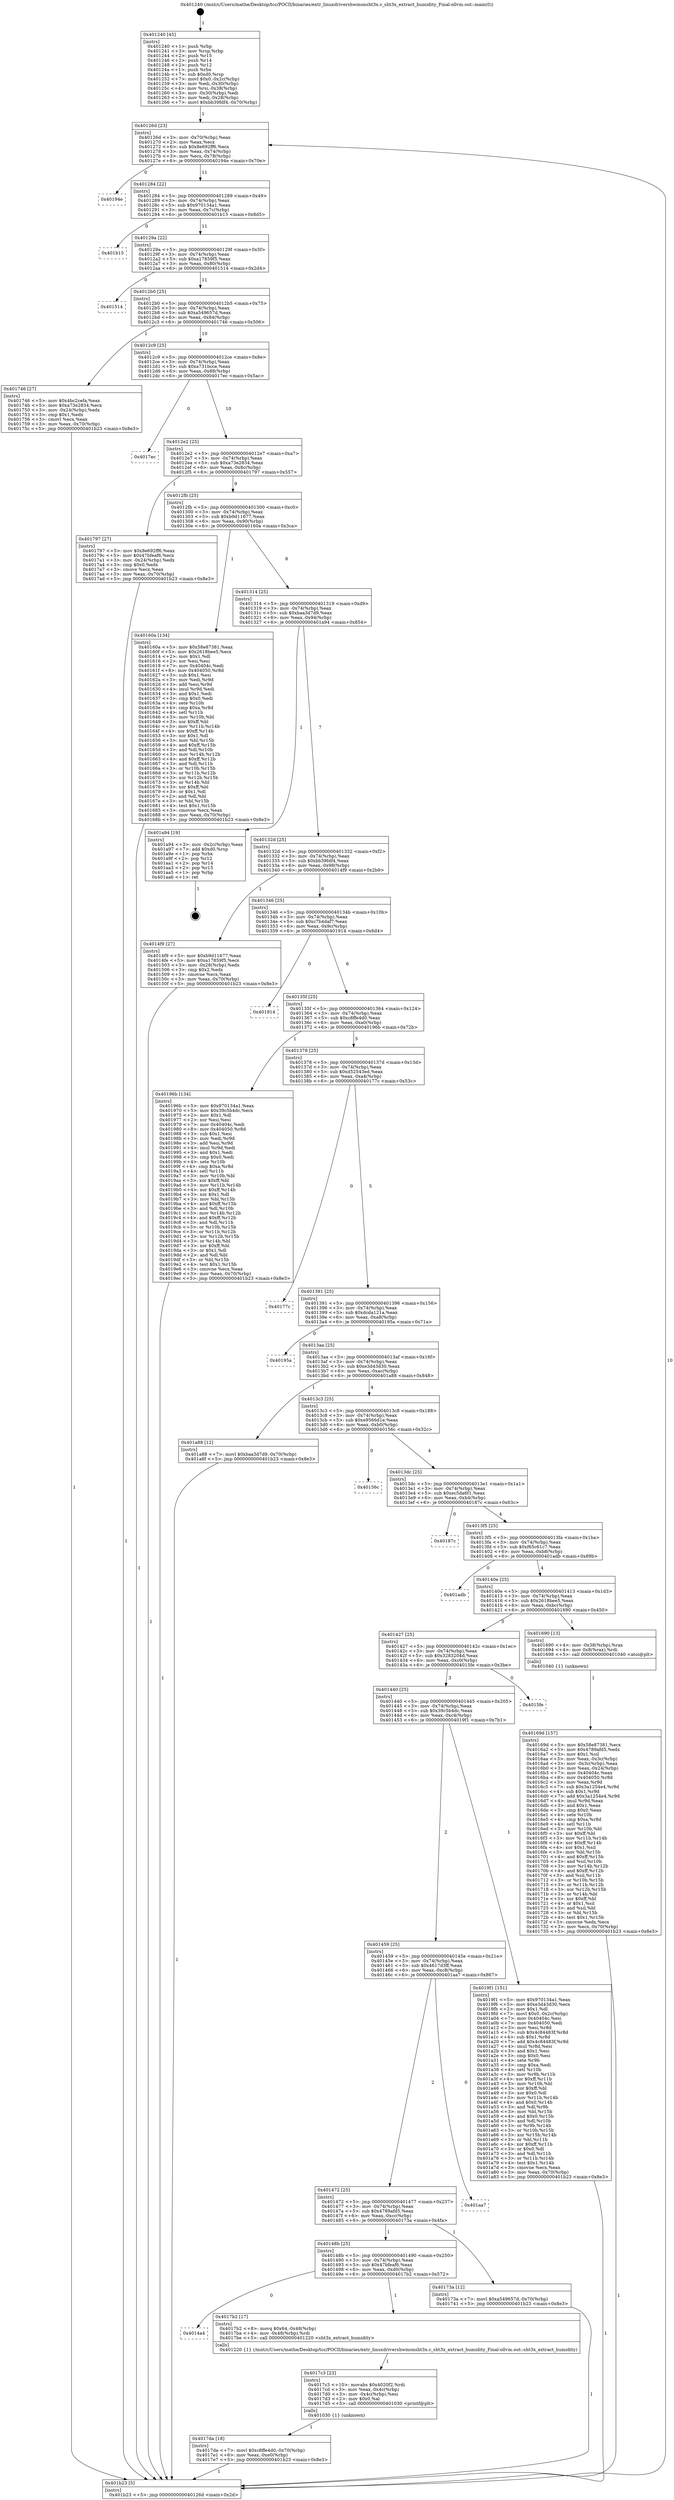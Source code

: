 digraph "0x401240" {
  label = "0x401240 (/mnt/c/Users/mathe/Desktop/tcc/POCII/binaries/extr_linuxdrivershwmonsht3x.c_sht3x_extract_humidity_Final-ollvm.out::main(0))"
  labelloc = "t"
  node[shape=record]

  Entry [label="",width=0.3,height=0.3,shape=circle,fillcolor=black,style=filled]
  "0x40126d" [label="{
     0x40126d [23]\l
     | [instrs]\l
     &nbsp;&nbsp;0x40126d \<+3\>: mov -0x70(%rbp),%eax\l
     &nbsp;&nbsp;0x401270 \<+2\>: mov %eax,%ecx\l
     &nbsp;&nbsp;0x401272 \<+6\>: sub $0x8e692ff6,%ecx\l
     &nbsp;&nbsp;0x401278 \<+3\>: mov %eax,-0x74(%rbp)\l
     &nbsp;&nbsp;0x40127b \<+3\>: mov %ecx,-0x78(%rbp)\l
     &nbsp;&nbsp;0x40127e \<+6\>: je 000000000040194e \<main+0x70e\>\l
  }"]
  "0x40194e" [label="{
     0x40194e\l
  }", style=dashed]
  "0x401284" [label="{
     0x401284 [22]\l
     | [instrs]\l
     &nbsp;&nbsp;0x401284 \<+5\>: jmp 0000000000401289 \<main+0x49\>\l
     &nbsp;&nbsp;0x401289 \<+3\>: mov -0x74(%rbp),%eax\l
     &nbsp;&nbsp;0x40128c \<+5\>: sub $0x970134a1,%eax\l
     &nbsp;&nbsp;0x401291 \<+3\>: mov %eax,-0x7c(%rbp)\l
     &nbsp;&nbsp;0x401294 \<+6\>: je 0000000000401b15 \<main+0x8d5\>\l
  }"]
  Exit [label="",width=0.3,height=0.3,shape=circle,fillcolor=black,style=filled,peripheries=2]
  "0x401b15" [label="{
     0x401b15\l
  }", style=dashed]
  "0x40129a" [label="{
     0x40129a [22]\l
     | [instrs]\l
     &nbsp;&nbsp;0x40129a \<+5\>: jmp 000000000040129f \<main+0x5f\>\l
     &nbsp;&nbsp;0x40129f \<+3\>: mov -0x74(%rbp),%eax\l
     &nbsp;&nbsp;0x4012a2 \<+5\>: sub $0xa17859f5,%eax\l
     &nbsp;&nbsp;0x4012a7 \<+3\>: mov %eax,-0x80(%rbp)\l
     &nbsp;&nbsp;0x4012aa \<+6\>: je 0000000000401514 \<main+0x2d4\>\l
  }"]
  "0x4017da" [label="{
     0x4017da [18]\l
     | [instrs]\l
     &nbsp;&nbsp;0x4017da \<+7\>: movl $0xc8ffe4d0,-0x70(%rbp)\l
     &nbsp;&nbsp;0x4017e1 \<+6\>: mov %eax,-0xe0(%rbp)\l
     &nbsp;&nbsp;0x4017e7 \<+5\>: jmp 0000000000401b23 \<main+0x8e3\>\l
  }"]
  "0x401514" [label="{
     0x401514\l
  }", style=dashed]
  "0x4012b0" [label="{
     0x4012b0 [25]\l
     | [instrs]\l
     &nbsp;&nbsp;0x4012b0 \<+5\>: jmp 00000000004012b5 \<main+0x75\>\l
     &nbsp;&nbsp;0x4012b5 \<+3\>: mov -0x74(%rbp),%eax\l
     &nbsp;&nbsp;0x4012b8 \<+5\>: sub $0xa549657d,%eax\l
     &nbsp;&nbsp;0x4012bd \<+6\>: mov %eax,-0x84(%rbp)\l
     &nbsp;&nbsp;0x4012c3 \<+6\>: je 0000000000401746 \<main+0x506\>\l
  }"]
  "0x4017c3" [label="{
     0x4017c3 [23]\l
     | [instrs]\l
     &nbsp;&nbsp;0x4017c3 \<+10\>: movabs $0x4020f2,%rdi\l
     &nbsp;&nbsp;0x4017cd \<+3\>: mov %eax,-0x4c(%rbp)\l
     &nbsp;&nbsp;0x4017d0 \<+3\>: mov -0x4c(%rbp),%esi\l
     &nbsp;&nbsp;0x4017d3 \<+2\>: mov $0x0,%al\l
     &nbsp;&nbsp;0x4017d5 \<+5\>: call 0000000000401030 \<printf@plt\>\l
     | [calls]\l
     &nbsp;&nbsp;0x401030 \{1\} (unknown)\l
  }"]
  "0x401746" [label="{
     0x401746 [27]\l
     | [instrs]\l
     &nbsp;&nbsp;0x401746 \<+5\>: mov $0x4bc2cefa,%eax\l
     &nbsp;&nbsp;0x40174b \<+5\>: mov $0xa73e2834,%ecx\l
     &nbsp;&nbsp;0x401750 \<+3\>: mov -0x24(%rbp),%edx\l
     &nbsp;&nbsp;0x401753 \<+3\>: cmp $0x1,%edx\l
     &nbsp;&nbsp;0x401756 \<+3\>: cmovl %ecx,%eax\l
     &nbsp;&nbsp;0x401759 \<+3\>: mov %eax,-0x70(%rbp)\l
     &nbsp;&nbsp;0x40175c \<+5\>: jmp 0000000000401b23 \<main+0x8e3\>\l
  }"]
  "0x4012c9" [label="{
     0x4012c9 [25]\l
     | [instrs]\l
     &nbsp;&nbsp;0x4012c9 \<+5\>: jmp 00000000004012ce \<main+0x8e\>\l
     &nbsp;&nbsp;0x4012ce \<+3\>: mov -0x74(%rbp),%eax\l
     &nbsp;&nbsp;0x4012d1 \<+5\>: sub $0xa731bcce,%eax\l
     &nbsp;&nbsp;0x4012d6 \<+6\>: mov %eax,-0x88(%rbp)\l
     &nbsp;&nbsp;0x4012dc \<+6\>: je 00000000004017ec \<main+0x5ac\>\l
  }"]
  "0x4014a4" [label="{
     0x4014a4\l
  }", style=dashed]
  "0x4017ec" [label="{
     0x4017ec\l
  }", style=dashed]
  "0x4012e2" [label="{
     0x4012e2 [25]\l
     | [instrs]\l
     &nbsp;&nbsp;0x4012e2 \<+5\>: jmp 00000000004012e7 \<main+0xa7\>\l
     &nbsp;&nbsp;0x4012e7 \<+3\>: mov -0x74(%rbp),%eax\l
     &nbsp;&nbsp;0x4012ea \<+5\>: sub $0xa73e2834,%eax\l
     &nbsp;&nbsp;0x4012ef \<+6\>: mov %eax,-0x8c(%rbp)\l
     &nbsp;&nbsp;0x4012f5 \<+6\>: je 0000000000401797 \<main+0x557\>\l
  }"]
  "0x4017b2" [label="{
     0x4017b2 [17]\l
     | [instrs]\l
     &nbsp;&nbsp;0x4017b2 \<+8\>: movq $0x64,-0x48(%rbp)\l
     &nbsp;&nbsp;0x4017ba \<+4\>: mov -0x48(%rbp),%rdi\l
     &nbsp;&nbsp;0x4017be \<+5\>: call 0000000000401220 \<sht3x_extract_humidity\>\l
     | [calls]\l
     &nbsp;&nbsp;0x401220 \{1\} (/mnt/c/Users/mathe/Desktop/tcc/POCII/binaries/extr_linuxdrivershwmonsht3x.c_sht3x_extract_humidity_Final-ollvm.out::sht3x_extract_humidity)\l
  }"]
  "0x401797" [label="{
     0x401797 [27]\l
     | [instrs]\l
     &nbsp;&nbsp;0x401797 \<+5\>: mov $0x8e692ff6,%eax\l
     &nbsp;&nbsp;0x40179c \<+5\>: mov $0x47bfeaf6,%ecx\l
     &nbsp;&nbsp;0x4017a1 \<+3\>: mov -0x24(%rbp),%edx\l
     &nbsp;&nbsp;0x4017a4 \<+3\>: cmp $0x0,%edx\l
     &nbsp;&nbsp;0x4017a7 \<+3\>: cmove %ecx,%eax\l
     &nbsp;&nbsp;0x4017aa \<+3\>: mov %eax,-0x70(%rbp)\l
     &nbsp;&nbsp;0x4017ad \<+5\>: jmp 0000000000401b23 \<main+0x8e3\>\l
  }"]
  "0x4012fb" [label="{
     0x4012fb [25]\l
     | [instrs]\l
     &nbsp;&nbsp;0x4012fb \<+5\>: jmp 0000000000401300 \<main+0xc0\>\l
     &nbsp;&nbsp;0x401300 \<+3\>: mov -0x74(%rbp),%eax\l
     &nbsp;&nbsp;0x401303 \<+5\>: sub $0xb9d11677,%eax\l
     &nbsp;&nbsp;0x401308 \<+6\>: mov %eax,-0x90(%rbp)\l
     &nbsp;&nbsp;0x40130e \<+6\>: je 000000000040160a \<main+0x3ca\>\l
  }"]
  "0x40148b" [label="{
     0x40148b [25]\l
     | [instrs]\l
     &nbsp;&nbsp;0x40148b \<+5\>: jmp 0000000000401490 \<main+0x250\>\l
     &nbsp;&nbsp;0x401490 \<+3\>: mov -0x74(%rbp),%eax\l
     &nbsp;&nbsp;0x401493 \<+5\>: sub $0x47bfeaf6,%eax\l
     &nbsp;&nbsp;0x401498 \<+6\>: mov %eax,-0xd0(%rbp)\l
     &nbsp;&nbsp;0x40149e \<+6\>: je 00000000004017b2 \<main+0x572\>\l
  }"]
  "0x40160a" [label="{
     0x40160a [134]\l
     | [instrs]\l
     &nbsp;&nbsp;0x40160a \<+5\>: mov $0x58e87381,%eax\l
     &nbsp;&nbsp;0x40160f \<+5\>: mov $0x2618bee5,%ecx\l
     &nbsp;&nbsp;0x401614 \<+2\>: mov $0x1,%dl\l
     &nbsp;&nbsp;0x401616 \<+2\>: xor %esi,%esi\l
     &nbsp;&nbsp;0x401618 \<+7\>: mov 0x40404c,%edi\l
     &nbsp;&nbsp;0x40161f \<+8\>: mov 0x404050,%r8d\l
     &nbsp;&nbsp;0x401627 \<+3\>: sub $0x1,%esi\l
     &nbsp;&nbsp;0x40162a \<+3\>: mov %edi,%r9d\l
     &nbsp;&nbsp;0x40162d \<+3\>: add %esi,%r9d\l
     &nbsp;&nbsp;0x401630 \<+4\>: imul %r9d,%edi\l
     &nbsp;&nbsp;0x401634 \<+3\>: and $0x1,%edi\l
     &nbsp;&nbsp;0x401637 \<+3\>: cmp $0x0,%edi\l
     &nbsp;&nbsp;0x40163a \<+4\>: sete %r10b\l
     &nbsp;&nbsp;0x40163e \<+4\>: cmp $0xa,%r8d\l
     &nbsp;&nbsp;0x401642 \<+4\>: setl %r11b\l
     &nbsp;&nbsp;0x401646 \<+3\>: mov %r10b,%bl\l
     &nbsp;&nbsp;0x401649 \<+3\>: xor $0xff,%bl\l
     &nbsp;&nbsp;0x40164c \<+3\>: mov %r11b,%r14b\l
     &nbsp;&nbsp;0x40164f \<+4\>: xor $0xff,%r14b\l
     &nbsp;&nbsp;0x401653 \<+3\>: xor $0x1,%dl\l
     &nbsp;&nbsp;0x401656 \<+3\>: mov %bl,%r15b\l
     &nbsp;&nbsp;0x401659 \<+4\>: and $0xff,%r15b\l
     &nbsp;&nbsp;0x40165d \<+3\>: and %dl,%r10b\l
     &nbsp;&nbsp;0x401660 \<+3\>: mov %r14b,%r12b\l
     &nbsp;&nbsp;0x401663 \<+4\>: and $0xff,%r12b\l
     &nbsp;&nbsp;0x401667 \<+3\>: and %dl,%r11b\l
     &nbsp;&nbsp;0x40166a \<+3\>: or %r10b,%r15b\l
     &nbsp;&nbsp;0x40166d \<+3\>: or %r11b,%r12b\l
     &nbsp;&nbsp;0x401670 \<+3\>: xor %r12b,%r15b\l
     &nbsp;&nbsp;0x401673 \<+3\>: or %r14b,%bl\l
     &nbsp;&nbsp;0x401676 \<+3\>: xor $0xff,%bl\l
     &nbsp;&nbsp;0x401679 \<+3\>: or $0x1,%dl\l
     &nbsp;&nbsp;0x40167c \<+2\>: and %dl,%bl\l
     &nbsp;&nbsp;0x40167e \<+3\>: or %bl,%r15b\l
     &nbsp;&nbsp;0x401681 \<+4\>: test $0x1,%r15b\l
     &nbsp;&nbsp;0x401685 \<+3\>: cmovne %ecx,%eax\l
     &nbsp;&nbsp;0x401688 \<+3\>: mov %eax,-0x70(%rbp)\l
     &nbsp;&nbsp;0x40168b \<+5\>: jmp 0000000000401b23 \<main+0x8e3\>\l
  }"]
  "0x401314" [label="{
     0x401314 [25]\l
     | [instrs]\l
     &nbsp;&nbsp;0x401314 \<+5\>: jmp 0000000000401319 \<main+0xd9\>\l
     &nbsp;&nbsp;0x401319 \<+3\>: mov -0x74(%rbp),%eax\l
     &nbsp;&nbsp;0x40131c \<+5\>: sub $0xbaa3d7d9,%eax\l
     &nbsp;&nbsp;0x401321 \<+6\>: mov %eax,-0x94(%rbp)\l
     &nbsp;&nbsp;0x401327 \<+6\>: je 0000000000401a94 \<main+0x854\>\l
  }"]
  "0x40173a" [label="{
     0x40173a [12]\l
     | [instrs]\l
     &nbsp;&nbsp;0x40173a \<+7\>: movl $0xa549657d,-0x70(%rbp)\l
     &nbsp;&nbsp;0x401741 \<+5\>: jmp 0000000000401b23 \<main+0x8e3\>\l
  }"]
  "0x401a94" [label="{
     0x401a94 [19]\l
     | [instrs]\l
     &nbsp;&nbsp;0x401a94 \<+3\>: mov -0x2c(%rbp),%eax\l
     &nbsp;&nbsp;0x401a97 \<+7\>: add $0xd0,%rsp\l
     &nbsp;&nbsp;0x401a9e \<+1\>: pop %rbx\l
     &nbsp;&nbsp;0x401a9f \<+2\>: pop %r12\l
     &nbsp;&nbsp;0x401aa1 \<+2\>: pop %r14\l
     &nbsp;&nbsp;0x401aa3 \<+2\>: pop %r15\l
     &nbsp;&nbsp;0x401aa5 \<+1\>: pop %rbp\l
     &nbsp;&nbsp;0x401aa6 \<+1\>: ret\l
  }"]
  "0x40132d" [label="{
     0x40132d [25]\l
     | [instrs]\l
     &nbsp;&nbsp;0x40132d \<+5\>: jmp 0000000000401332 \<main+0xf2\>\l
     &nbsp;&nbsp;0x401332 \<+3\>: mov -0x74(%rbp),%eax\l
     &nbsp;&nbsp;0x401335 \<+5\>: sub $0xbb39fdf4,%eax\l
     &nbsp;&nbsp;0x40133a \<+6\>: mov %eax,-0x98(%rbp)\l
     &nbsp;&nbsp;0x401340 \<+6\>: je 00000000004014f9 \<main+0x2b9\>\l
  }"]
  "0x401472" [label="{
     0x401472 [25]\l
     | [instrs]\l
     &nbsp;&nbsp;0x401472 \<+5\>: jmp 0000000000401477 \<main+0x237\>\l
     &nbsp;&nbsp;0x401477 \<+3\>: mov -0x74(%rbp),%eax\l
     &nbsp;&nbsp;0x40147a \<+5\>: sub $0x4789afd5,%eax\l
     &nbsp;&nbsp;0x40147f \<+6\>: mov %eax,-0xcc(%rbp)\l
     &nbsp;&nbsp;0x401485 \<+6\>: je 000000000040173a \<main+0x4fa\>\l
  }"]
  "0x4014f9" [label="{
     0x4014f9 [27]\l
     | [instrs]\l
     &nbsp;&nbsp;0x4014f9 \<+5\>: mov $0xb9d11677,%eax\l
     &nbsp;&nbsp;0x4014fe \<+5\>: mov $0xa17859f5,%ecx\l
     &nbsp;&nbsp;0x401503 \<+3\>: mov -0x28(%rbp),%edx\l
     &nbsp;&nbsp;0x401506 \<+3\>: cmp $0x2,%edx\l
     &nbsp;&nbsp;0x401509 \<+3\>: cmovne %ecx,%eax\l
     &nbsp;&nbsp;0x40150c \<+3\>: mov %eax,-0x70(%rbp)\l
     &nbsp;&nbsp;0x40150f \<+5\>: jmp 0000000000401b23 \<main+0x8e3\>\l
  }"]
  "0x401346" [label="{
     0x401346 [25]\l
     | [instrs]\l
     &nbsp;&nbsp;0x401346 \<+5\>: jmp 000000000040134b \<main+0x10b\>\l
     &nbsp;&nbsp;0x40134b \<+3\>: mov -0x74(%rbp),%eax\l
     &nbsp;&nbsp;0x40134e \<+5\>: sub $0xc7b4daf7,%eax\l
     &nbsp;&nbsp;0x401353 \<+6\>: mov %eax,-0x9c(%rbp)\l
     &nbsp;&nbsp;0x401359 \<+6\>: je 0000000000401914 \<main+0x6d4\>\l
  }"]
  "0x401b23" [label="{
     0x401b23 [5]\l
     | [instrs]\l
     &nbsp;&nbsp;0x401b23 \<+5\>: jmp 000000000040126d \<main+0x2d\>\l
  }"]
  "0x401240" [label="{
     0x401240 [45]\l
     | [instrs]\l
     &nbsp;&nbsp;0x401240 \<+1\>: push %rbp\l
     &nbsp;&nbsp;0x401241 \<+3\>: mov %rsp,%rbp\l
     &nbsp;&nbsp;0x401244 \<+2\>: push %r15\l
     &nbsp;&nbsp;0x401246 \<+2\>: push %r14\l
     &nbsp;&nbsp;0x401248 \<+2\>: push %r12\l
     &nbsp;&nbsp;0x40124a \<+1\>: push %rbx\l
     &nbsp;&nbsp;0x40124b \<+7\>: sub $0xd0,%rsp\l
     &nbsp;&nbsp;0x401252 \<+7\>: movl $0x0,-0x2c(%rbp)\l
     &nbsp;&nbsp;0x401259 \<+3\>: mov %edi,-0x30(%rbp)\l
     &nbsp;&nbsp;0x40125c \<+4\>: mov %rsi,-0x38(%rbp)\l
     &nbsp;&nbsp;0x401260 \<+3\>: mov -0x30(%rbp),%edi\l
     &nbsp;&nbsp;0x401263 \<+3\>: mov %edi,-0x28(%rbp)\l
     &nbsp;&nbsp;0x401266 \<+7\>: movl $0xbb39fdf4,-0x70(%rbp)\l
  }"]
  "0x401aa7" [label="{
     0x401aa7\l
  }", style=dashed]
  "0x401914" [label="{
     0x401914\l
  }", style=dashed]
  "0x40135f" [label="{
     0x40135f [25]\l
     | [instrs]\l
     &nbsp;&nbsp;0x40135f \<+5\>: jmp 0000000000401364 \<main+0x124\>\l
     &nbsp;&nbsp;0x401364 \<+3\>: mov -0x74(%rbp),%eax\l
     &nbsp;&nbsp;0x401367 \<+5\>: sub $0xc8ffe4d0,%eax\l
     &nbsp;&nbsp;0x40136c \<+6\>: mov %eax,-0xa0(%rbp)\l
     &nbsp;&nbsp;0x401372 \<+6\>: je 000000000040196b \<main+0x72b\>\l
  }"]
  "0x401459" [label="{
     0x401459 [25]\l
     | [instrs]\l
     &nbsp;&nbsp;0x401459 \<+5\>: jmp 000000000040145e \<main+0x21e\>\l
     &nbsp;&nbsp;0x40145e \<+3\>: mov -0x74(%rbp),%eax\l
     &nbsp;&nbsp;0x401461 \<+5\>: sub $0x4617d3ff,%eax\l
     &nbsp;&nbsp;0x401466 \<+6\>: mov %eax,-0xc8(%rbp)\l
     &nbsp;&nbsp;0x40146c \<+6\>: je 0000000000401aa7 \<main+0x867\>\l
  }"]
  "0x40196b" [label="{
     0x40196b [134]\l
     | [instrs]\l
     &nbsp;&nbsp;0x40196b \<+5\>: mov $0x970134a1,%eax\l
     &nbsp;&nbsp;0x401970 \<+5\>: mov $0x39c5b4dc,%ecx\l
     &nbsp;&nbsp;0x401975 \<+2\>: mov $0x1,%dl\l
     &nbsp;&nbsp;0x401977 \<+2\>: xor %esi,%esi\l
     &nbsp;&nbsp;0x401979 \<+7\>: mov 0x40404c,%edi\l
     &nbsp;&nbsp;0x401980 \<+8\>: mov 0x404050,%r8d\l
     &nbsp;&nbsp;0x401988 \<+3\>: sub $0x1,%esi\l
     &nbsp;&nbsp;0x40198b \<+3\>: mov %edi,%r9d\l
     &nbsp;&nbsp;0x40198e \<+3\>: add %esi,%r9d\l
     &nbsp;&nbsp;0x401991 \<+4\>: imul %r9d,%edi\l
     &nbsp;&nbsp;0x401995 \<+3\>: and $0x1,%edi\l
     &nbsp;&nbsp;0x401998 \<+3\>: cmp $0x0,%edi\l
     &nbsp;&nbsp;0x40199b \<+4\>: sete %r10b\l
     &nbsp;&nbsp;0x40199f \<+4\>: cmp $0xa,%r8d\l
     &nbsp;&nbsp;0x4019a3 \<+4\>: setl %r11b\l
     &nbsp;&nbsp;0x4019a7 \<+3\>: mov %r10b,%bl\l
     &nbsp;&nbsp;0x4019aa \<+3\>: xor $0xff,%bl\l
     &nbsp;&nbsp;0x4019ad \<+3\>: mov %r11b,%r14b\l
     &nbsp;&nbsp;0x4019b0 \<+4\>: xor $0xff,%r14b\l
     &nbsp;&nbsp;0x4019b4 \<+3\>: xor $0x1,%dl\l
     &nbsp;&nbsp;0x4019b7 \<+3\>: mov %bl,%r15b\l
     &nbsp;&nbsp;0x4019ba \<+4\>: and $0xff,%r15b\l
     &nbsp;&nbsp;0x4019be \<+3\>: and %dl,%r10b\l
     &nbsp;&nbsp;0x4019c1 \<+3\>: mov %r14b,%r12b\l
     &nbsp;&nbsp;0x4019c4 \<+4\>: and $0xff,%r12b\l
     &nbsp;&nbsp;0x4019c8 \<+3\>: and %dl,%r11b\l
     &nbsp;&nbsp;0x4019cb \<+3\>: or %r10b,%r15b\l
     &nbsp;&nbsp;0x4019ce \<+3\>: or %r11b,%r12b\l
     &nbsp;&nbsp;0x4019d1 \<+3\>: xor %r12b,%r15b\l
     &nbsp;&nbsp;0x4019d4 \<+3\>: or %r14b,%bl\l
     &nbsp;&nbsp;0x4019d7 \<+3\>: xor $0xff,%bl\l
     &nbsp;&nbsp;0x4019da \<+3\>: or $0x1,%dl\l
     &nbsp;&nbsp;0x4019dd \<+2\>: and %dl,%bl\l
     &nbsp;&nbsp;0x4019df \<+3\>: or %bl,%r15b\l
     &nbsp;&nbsp;0x4019e2 \<+4\>: test $0x1,%r15b\l
     &nbsp;&nbsp;0x4019e6 \<+3\>: cmovne %ecx,%eax\l
     &nbsp;&nbsp;0x4019e9 \<+3\>: mov %eax,-0x70(%rbp)\l
     &nbsp;&nbsp;0x4019ec \<+5\>: jmp 0000000000401b23 \<main+0x8e3\>\l
  }"]
  "0x401378" [label="{
     0x401378 [25]\l
     | [instrs]\l
     &nbsp;&nbsp;0x401378 \<+5\>: jmp 000000000040137d \<main+0x13d\>\l
     &nbsp;&nbsp;0x40137d \<+3\>: mov -0x74(%rbp),%eax\l
     &nbsp;&nbsp;0x401380 \<+5\>: sub $0xd52543ed,%eax\l
     &nbsp;&nbsp;0x401385 \<+6\>: mov %eax,-0xa4(%rbp)\l
     &nbsp;&nbsp;0x40138b \<+6\>: je 000000000040177c \<main+0x53c\>\l
  }"]
  "0x4019f1" [label="{
     0x4019f1 [151]\l
     | [instrs]\l
     &nbsp;&nbsp;0x4019f1 \<+5\>: mov $0x970134a1,%eax\l
     &nbsp;&nbsp;0x4019f6 \<+5\>: mov $0xe3d43d30,%ecx\l
     &nbsp;&nbsp;0x4019fb \<+2\>: mov $0x1,%dl\l
     &nbsp;&nbsp;0x4019fd \<+7\>: movl $0x0,-0x2c(%rbp)\l
     &nbsp;&nbsp;0x401a04 \<+7\>: mov 0x40404c,%esi\l
     &nbsp;&nbsp;0x401a0b \<+7\>: mov 0x404050,%edi\l
     &nbsp;&nbsp;0x401a12 \<+3\>: mov %esi,%r8d\l
     &nbsp;&nbsp;0x401a15 \<+7\>: sub $0x4c84483f,%r8d\l
     &nbsp;&nbsp;0x401a1c \<+4\>: sub $0x1,%r8d\l
     &nbsp;&nbsp;0x401a20 \<+7\>: add $0x4c84483f,%r8d\l
     &nbsp;&nbsp;0x401a27 \<+4\>: imul %r8d,%esi\l
     &nbsp;&nbsp;0x401a2b \<+3\>: and $0x1,%esi\l
     &nbsp;&nbsp;0x401a2e \<+3\>: cmp $0x0,%esi\l
     &nbsp;&nbsp;0x401a31 \<+4\>: sete %r9b\l
     &nbsp;&nbsp;0x401a35 \<+3\>: cmp $0xa,%edi\l
     &nbsp;&nbsp;0x401a38 \<+4\>: setl %r10b\l
     &nbsp;&nbsp;0x401a3c \<+3\>: mov %r9b,%r11b\l
     &nbsp;&nbsp;0x401a3f \<+4\>: xor $0xff,%r11b\l
     &nbsp;&nbsp;0x401a43 \<+3\>: mov %r10b,%bl\l
     &nbsp;&nbsp;0x401a46 \<+3\>: xor $0xff,%bl\l
     &nbsp;&nbsp;0x401a49 \<+3\>: xor $0x0,%dl\l
     &nbsp;&nbsp;0x401a4c \<+3\>: mov %r11b,%r14b\l
     &nbsp;&nbsp;0x401a4f \<+4\>: and $0x0,%r14b\l
     &nbsp;&nbsp;0x401a53 \<+3\>: and %dl,%r9b\l
     &nbsp;&nbsp;0x401a56 \<+3\>: mov %bl,%r15b\l
     &nbsp;&nbsp;0x401a59 \<+4\>: and $0x0,%r15b\l
     &nbsp;&nbsp;0x401a5d \<+3\>: and %dl,%r10b\l
     &nbsp;&nbsp;0x401a60 \<+3\>: or %r9b,%r14b\l
     &nbsp;&nbsp;0x401a63 \<+3\>: or %r10b,%r15b\l
     &nbsp;&nbsp;0x401a66 \<+3\>: xor %r15b,%r14b\l
     &nbsp;&nbsp;0x401a69 \<+3\>: or %bl,%r11b\l
     &nbsp;&nbsp;0x401a6c \<+4\>: xor $0xff,%r11b\l
     &nbsp;&nbsp;0x401a70 \<+3\>: or $0x0,%dl\l
     &nbsp;&nbsp;0x401a73 \<+3\>: and %dl,%r11b\l
     &nbsp;&nbsp;0x401a76 \<+3\>: or %r11b,%r14b\l
     &nbsp;&nbsp;0x401a79 \<+4\>: test $0x1,%r14b\l
     &nbsp;&nbsp;0x401a7d \<+3\>: cmovne %ecx,%eax\l
     &nbsp;&nbsp;0x401a80 \<+3\>: mov %eax,-0x70(%rbp)\l
     &nbsp;&nbsp;0x401a83 \<+5\>: jmp 0000000000401b23 \<main+0x8e3\>\l
  }"]
  "0x40177c" [label="{
     0x40177c\l
  }", style=dashed]
  "0x401391" [label="{
     0x401391 [25]\l
     | [instrs]\l
     &nbsp;&nbsp;0x401391 \<+5\>: jmp 0000000000401396 \<main+0x156\>\l
     &nbsp;&nbsp;0x401396 \<+3\>: mov -0x74(%rbp),%eax\l
     &nbsp;&nbsp;0x401399 \<+5\>: sub $0xdcda121a,%eax\l
     &nbsp;&nbsp;0x40139e \<+6\>: mov %eax,-0xa8(%rbp)\l
     &nbsp;&nbsp;0x4013a4 \<+6\>: je 000000000040195a \<main+0x71a\>\l
  }"]
  "0x401440" [label="{
     0x401440 [25]\l
     | [instrs]\l
     &nbsp;&nbsp;0x401440 \<+5\>: jmp 0000000000401445 \<main+0x205\>\l
     &nbsp;&nbsp;0x401445 \<+3\>: mov -0x74(%rbp),%eax\l
     &nbsp;&nbsp;0x401448 \<+5\>: sub $0x39c5b4dc,%eax\l
     &nbsp;&nbsp;0x40144d \<+6\>: mov %eax,-0xc4(%rbp)\l
     &nbsp;&nbsp;0x401453 \<+6\>: je 00000000004019f1 \<main+0x7b1\>\l
  }"]
  "0x40195a" [label="{
     0x40195a\l
  }", style=dashed]
  "0x4013aa" [label="{
     0x4013aa [25]\l
     | [instrs]\l
     &nbsp;&nbsp;0x4013aa \<+5\>: jmp 00000000004013af \<main+0x16f\>\l
     &nbsp;&nbsp;0x4013af \<+3\>: mov -0x74(%rbp),%eax\l
     &nbsp;&nbsp;0x4013b2 \<+5\>: sub $0xe3d43d30,%eax\l
     &nbsp;&nbsp;0x4013b7 \<+6\>: mov %eax,-0xac(%rbp)\l
     &nbsp;&nbsp;0x4013bd \<+6\>: je 0000000000401a88 \<main+0x848\>\l
  }"]
  "0x4015fe" [label="{
     0x4015fe\l
  }", style=dashed]
  "0x401a88" [label="{
     0x401a88 [12]\l
     | [instrs]\l
     &nbsp;&nbsp;0x401a88 \<+7\>: movl $0xbaa3d7d9,-0x70(%rbp)\l
     &nbsp;&nbsp;0x401a8f \<+5\>: jmp 0000000000401b23 \<main+0x8e3\>\l
  }"]
  "0x4013c3" [label="{
     0x4013c3 [25]\l
     | [instrs]\l
     &nbsp;&nbsp;0x4013c3 \<+5\>: jmp 00000000004013c8 \<main+0x188\>\l
     &nbsp;&nbsp;0x4013c8 \<+3\>: mov -0x74(%rbp),%eax\l
     &nbsp;&nbsp;0x4013cb \<+5\>: sub $0xe9566d1e,%eax\l
     &nbsp;&nbsp;0x4013d0 \<+6\>: mov %eax,-0xb0(%rbp)\l
     &nbsp;&nbsp;0x4013d6 \<+6\>: je 000000000040156c \<main+0x32c\>\l
  }"]
  "0x40169d" [label="{
     0x40169d [157]\l
     | [instrs]\l
     &nbsp;&nbsp;0x40169d \<+5\>: mov $0x58e87381,%ecx\l
     &nbsp;&nbsp;0x4016a2 \<+5\>: mov $0x4789afd5,%edx\l
     &nbsp;&nbsp;0x4016a7 \<+3\>: mov $0x1,%sil\l
     &nbsp;&nbsp;0x4016aa \<+3\>: mov %eax,-0x3c(%rbp)\l
     &nbsp;&nbsp;0x4016ad \<+3\>: mov -0x3c(%rbp),%eax\l
     &nbsp;&nbsp;0x4016b0 \<+3\>: mov %eax,-0x24(%rbp)\l
     &nbsp;&nbsp;0x4016b3 \<+7\>: mov 0x40404c,%eax\l
     &nbsp;&nbsp;0x4016ba \<+8\>: mov 0x404050,%r8d\l
     &nbsp;&nbsp;0x4016c2 \<+3\>: mov %eax,%r9d\l
     &nbsp;&nbsp;0x4016c5 \<+7\>: sub $0x3a1254e4,%r9d\l
     &nbsp;&nbsp;0x4016cc \<+4\>: sub $0x1,%r9d\l
     &nbsp;&nbsp;0x4016d0 \<+7\>: add $0x3a1254e4,%r9d\l
     &nbsp;&nbsp;0x4016d7 \<+4\>: imul %r9d,%eax\l
     &nbsp;&nbsp;0x4016db \<+3\>: and $0x1,%eax\l
     &nbsp;&nbsp;0x4016de \<+3\>: cmp $0x0,%eax\l
     &nbsp;&nbsp;0x4016e1 \<+4\>: sete %r10b\l
     &nbsp;&nbsp;0x4016e5 \<+4\>: cmp $0xa,%r8d\l
     &nbsp;&nbsp;0x4016e9 \<+4\>: setl %r11b\l
     &nbsp;&nbsp;0x4016ed \<+3\>: mov %r10b,%bl\l
     &nbsp;&nbsp;0x4016f0 \<+3\>: xor $0xff,%bl\l
     &nbsp;&nbsp;0x4016f3 \<+3\>: mov %r11b,%r14b\l
     &nbsp;&nbsp;0x4016f6 \<+4\>: xor $0xff,%r14b\l
     &nbsp;&nbsp;0x4016fa \<+4\>: xor $0x1,%sil\l
     &nbsp;&nbsp;0x4016fe \<+3\>: mov %bl,%r15b\l
     &nbsp;&nbsp;0x401701 \<+4\>: and $0xff,%r15b\l
     &nbsp;&nbsp;0x401705 \<+3\>: and %sil,%r10b\l
     &nbsp;&nbsp;0x401708 \<+3\>: mov %r14b,%r12b\l
     &nbsp;&nbsp;0x40170b \<+4\>: and $0xff,%r12b\l
     &nbsp;&nbsp;0x40170f \<+3\>: and %sil,%r11b\l
     &nbsp;&nbsp;0x401712 \<+3\>: or %r10b,%r15b\l
     &nbsp;&nbsp;0x401715 \<+3\>: or %r11b,%r12b\l
     &nbsp;&nbsp;0x401718 \<+3\>: xor %r12b,%r15b\l
     &nbsp;&nbsp;0x40171b \<+3\>: or %r14b,%bl\l
     &nbsp;&nbsp;0x40171e \<+3\>: xor $0xff,%bl\l
     &nbsp;&nbsp;0x401721 \<+4\>: or $0x1,%sil\l
     &nbsp;&nbsp;0x401725 \<+3\>: and %sil,%bl\l
     &nbsp;&nbsp;0x401728 \<+3\>: or %bl,%r15b\l
     &nbsp;&nbsp;0x40172b \<+4\>: test $0x1,%r15b\l
     &nbsp;&nbsp;0x40172f \<+3\>: cmovne %edx,%ecx\l
     &nbsp;&nbsp;0x401732 \<+3\>: mov %ecx,-0x70(%rbp)\l
     &nbsp;&nbsp;0x401735 \<+5\>: jmp 0000000000401b23 \<main+0x8e3\>\l
  }"]
  "0x40156c" [label="{
     0x40156c\l
  }", style=dashed]
  "0x4013dc" [label="{
     0x4013dc [25]\l
     | [instrs]\l
     &nbsp;&nbsp;0x4013dc \<+5\>: jmp 00000000004013e1 \<main+0x1a1\>\l
     &nbsp;&nbsp;0x4013e1 \<+3\>: mov -0x74(%rbp),%eax\l
     &nbsp;&nbsp;0x4013e4 \<+5\>: sub $0xec5da6f1,%eax\l
     &nbsp;&nbsp;0x4013e9 \<+6\>: mov %eax,-0xb4(%rbp)\l
     &nbsp;&nbsp;0x4013ef \<+6\>: je 000000000040187c \<main+0x63c\>\l
  }"]
  "0x401427" [label="{
     0x401427 [25]\l
     | [instrs]\l
     &nbsp;&nbsp;0x401427 \<+5\>: jmp 000000000040142c \<main+0x1ec\>\l
     &nbsp;&nbsp;0x40142c \<+3\>: mov -0x74(%rbp),%eax\l
     &nbsp;&nbsp;0x40142f \<+5\>: sub $0x3283204d,%eax\l
     &nbsp;&nbsp;0x401434 \<+6\>: mov %eax,-0xc0(%rbp)\l
     &nbsp;&nbsp;0x40143a \<+6\>: je 00000000004015fe \<main+0x3be\>\l
  }"]
  "0x40187c" [label="{
     0x40187c\l
  }", style=dashed]
  "0x4013f5" [label="{
     0x4013f5 [25]\l
     | [instrs]\l
     &nbsp;&nbsp;0x4013f5 \<+5\>: jmp 00000000004013fa \<main+0x1ba\>\l
     &nbsp;&nbsp;0x4013fa \<+3\>: mov -0x74(%rbp),%eax\l
     &nbsp;&nbsp;0x4013fd \<+5\>: sub $0xf65c61c7,%eax\l
     &nbsp;&nbsp;0x401402 \<+6\>: mov %eax,-0xb8(%rbp)\l
     &nbsp;&nbsp;0x401408 \<+6\>: je 0000000000401adb \<main+0x89b\>\l
  }"]
  "0x401690" [label="{
     0x401690 [13]\l
     | [instrs]\l
     &nbsp;&nbsp;0x401690 \<+4\>: mov -0x38(%rbp),%rax\l
     &nbsp;&nbsp;0x401694 \<+4\>: mov 0x8(%rax),%rdi\l
     &nbsp;&nbsp;0x401698 \<+5\>: call 0000000000401040 \<atoi@plt\>\l
     | [calls]\l
     &nbsp;&nbsp;0x401040 \{1\} (unknown)\l
  }"]
  "0x401adb" [label="{
     0x401adb\l
  }", style=dashed]
  "0x40140e" [label="{
     0x40140e [25]\l
     | [instrs]\l
     &nbsp;&nbsp;0x40140e \<+5\>: jmp 0000000000401413 \<main+0x1d3\>\l
     &nbsp;&nbsp;0x401413 \<+3\>: mov -0x74(%rbp),%eax\l
     &nbsp;&nbsp;0x401416 \<+5\>: sub $0x2618bee5,%eax\l
     &nbsp;&nbsp;0x40141b \<+6\>: mov %eax,-0xbc(%rbp)\l
     &nbsp;&nbsp;0x401421 \<+6\>: je 0000000000401690 \<main+0x450\>\l
  }"]
  Entry -> "0x401240" [label=" 1"]
  "0x40126d" -> "0x40194e" [label=" 0"]
  "0x40126d" -> "0x401284" [label=" 11"]
  "0x401a94" -> Exit [label=" 1"]
  "0x401284" -> "0x401b15" [label=" 0"]
  "0x401284" -> "0x40129a" [label=" 11"]
  "0x401a88" -> "0x401b23" [label=" 1"]
  "0x40129a" -> "0x401514" [label=" 0"]
  "0x40129a" -> "0x4012b0" [label=" 11"]
  "0x4019f1" -> "0x401b23" [label=" 1"]
  "0x4012b0" -> "0x401746" [label=" 1"]
  "0x4012b0" -> "0x4012c9" [label=" 10"]
  "0x40196b" -> "0x401b23" [label=" 1"]
  "0x4012c9" -> "0x4017ec" [label=" 0"]
  "0x4012c9" -> "0x4012e2" [label=" 10"]
  "0x4017da" -> "0x401b23" [label=" 1"]
  "0x4012e2" -> "0x401797" [label=" 1"]
  "0x4012e2" -> "0x4012fb" [label=" 9"]
  "0x4017c3" -> "0x4017da" [label=" 1"]
  "0x4012fb" -> "0x40160a" [label=" 1"]
  "0x4012fb" -> "0x401314" [label=" 8"]
  "0x40148b" -> "0x4014a4" [label=" 0"]
  "0x401314" -> "0x401a94" [label=" 1"]
  "0x401314" -> "0x40132d" [label=" 7"]
  "0x40148b" -> "0x4017b2" [label=" 1"]
  "0x40132d" -> "0x4014f9" [label=" 1"]
  "0x40132d" -> "0x401346" [label=" 6"]
  "0x4014f9" -> "0x401b23" [label=" 1"]
  "0x401240" -> "0x40126d" [label=" 1"]
  "0x401b23" -> "0x40126d" [label=" 10"]
  "0x40160a" -> "0x401b23" [label=" 1"]
  "0x401797" -> "0x401b23" [label=" 1"]
  "0x401346" -> "0x401914" [label=" 0"]
  "0x401346" -> "0x40135f" [label=" 6"]
  "0x401746" -> "0x401b23" [label=" 1"]
  "0x40135f" -> "0x40196b" [label=" 1"]
  "0x40135f" -> "0x401378" [label=" 5"]
  "0x401472" -> "0x40148b" [label=" 1"]
  "0x401378" -> "0x40177c" [label=" 0"]
  "0x401378" -> "0x401391" [label=" 5"]
  "0x401472" -> "0x40173a" [label=" 1"]
  "0x401391" -> "0x40195a" [label=" 0"]
  "0x401391" -> "0x4013aa" [label=" 5"]
  "0x401459" -> "0x401472" [label=" 2"]
  "0x4013aa" -> "0x401a88" [label=" 1"]
  "0x4013aa" -> "0x4013c3" [label=" 4"]
  "0x401459" -> "0x401aa7" [label=" 0"]
  "0x4013c3" -> "0x40156c" [label=" 0"]
  "0x4013c3" -> "0x4013dc" [label=" 4"]
  "0x401440" -> "0x401459" [label=" 2"]
  "0x4013dc" -> "0x40187c" [label=" 0"]
  "0x4013dc" -> "0x4013f5" [label=" 4"]
  "0x401440" -> "0x4019f1" [label=" 1"]
  "0x4013f5" -> "0x401adb" [label=" 0"]
  "0x4013f5" -> "0x40140e" [label=" 4"]
  "0x4017b2" -> "0x4017c3" [label=" 1"]
  "0x40140e" -> "0x401690" [label=" 1"]
  "0x40140e" -> "0x401427" [label=" 3"]
  "0x401690" -> "0x40169d" [label=" 1"]
  "0x40169d" -> "0x401b23" [label=" 1"]
  "0x40173a" -> "0x401b23" [label=" 1"]
  "0x401427" -> "0x4015fe" [label=" 0"]
  "0x401427" -> "0x401440" [label=" 3"]
}
